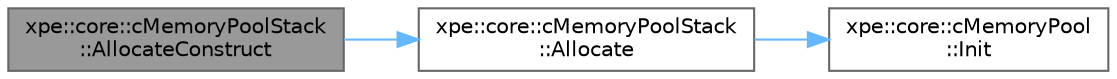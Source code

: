 digraph "xpe::core::cMemoryPoolStack::AllocateConstruct"
{
 // LATEX_PDF_SIZE
  bgcolor="transparent";
  edge [fontname=Helvetica,fontsize=10,labelfontname=Helvetica,labelfontsize=10];
  node [fontname=Helvetica,fontsize=10,shape=box,height=0.2,width=0.4];
  rankdir="LR";
  Node1 [id="Node000001",label="xpe::core::cMemoryPoolStack\l::AllocateConstruct",height=0.2,width=0.4,color="gray40", fillcolor="grey60", style="filled", fontcolor="black",tooltip=" "];
  Node1 -> Node2 [id="edge3_Node000001_Node000002",color="steelblue1",style="solid",tooltip=" "];
  Node2 [id="Node000002",label="xpe::core::cMemoryPoolStack\l::Allocate",height=0.2,width=0.4,color="grey40", fillcolor="white", style="filled",URL="$classxpe_1_1core_1_1c_memory_pool_stack.html#ae688cd1d27bb1cf64dec6c6824e156aa",tooltip=" "];
  Node2 -> Node3 [id="edge4_Node000002_Node000003",color="steelblue1",style="solid",tooltip=" "];
  Node3 [id="Node000003",label="xpe::core::cMemoryPool\l::Init",height=0.2,width=0.4,color="grey40", fillcolor="white", style="filled",URL="$classxpe_1_1core_1_1c_memory_pool.html#a758ddd40c10e6e5b8bfebd17245dac75",tooltip=" "];
}
